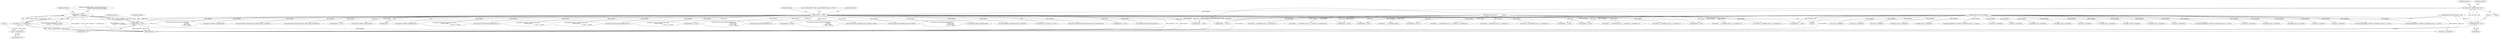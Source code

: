 digraph "0_Android_aeea52da00d210587fb3ed895de3d5f2e0264c88_4@API" {
"1001287" [label="(Call,pCmdData == NULL ||\n                cmdSize != 2 * sizeof(uint32_t))"];
"1001288" [label="(Call,pCmdData == NULL)"];
"1000112" [label="(MethodParameterIn,void *pCmdData)"];
"1000152" [label="(Call,pContext == NULL)"];
"1000117" [label="(Call,* pContext = (EffectContext *) self)"];
"1000119" [label="(Call,(EffectContext *) self)"];
"1000109" [label="(MethodParameterIn,effect_handle_t  self)"];
"1001291" [label="(Call,cmdSize != 2 * sizeof(uint32_t))"];
"1000111" [label="(MethodParameterIn,uint32_t            cmdSize)"];
"1001293" [label="(Call,2 * sizeof(uint32_t))"];
"1001144" [label="(Call,(int32_t *)pCmdData)"];
"1001245" [label="(Call,(int32_t *)pCmdData)"];
"1000632" [label="(Call,cmdSize < (sizeof(effect_param_t) + sizeof(int32_t)))"];
"1000115" [label="(Block,)"];
"1001162" [label="(Call,android::LvmEffect_enable(pContext))"];
"1000350" [label="(Call,memcpy(pReplyData, pCmdData, sizeof(effect_param_t) + p->psize))"];
"1000267" [label="(Call,android::Effect_setConfig(pContext, (effect_config_t *) pCmdData))"];
"1000665" [label="(Call,memcpy(pReplyData, pCmdData, sizeof(effect_param_t) + p->psize))"];
"1001294" [label="(Literal,2)"];
"1000315" [label="(Call,pCmdData == NULL)"];
"1001289" [label="(Identifier,pCmdData)"];
"1001286" [label="(ControlStructure,if (pCmdData == NULL ||\n                cmdSize != 2 * sizeof(uint32_t)))"];
"1000111" [label="(MethodParameterIn,uint32_t            cmdSize)"];
"1000738" [label="(Call,pCmdData   == NULL)"];
"1001213" [label="(Call,(int32_t *)pCmdData)"];
"1000243" [label="(Call,cmdSize     != sizeof(effect_config_t))"];
"1001075" [label="(Call,(uint32_t *)pCmdData)"];
"1000487" [label="(Call,android::Virtualizer_getParameter(pContext,\n                                                               (void *)p->data,\n                                                               &p->vsize,\n                                                               p->data + voffset))"];
"1001159" [label="(Call,(int32_t *)pCmdData)"];
"1001291" [label="(Call,cmdSize != 2 * sizeof(uint32_t))"];
"1000770" [label="(Call,(effect_param_t *) pCmdData)"];
"1000662" [label="(Call,(effect_param_t *)pCmdData)"];
"1000453" [label="(Call,memcpy(pReplyData, pCmdData, sizeof(effect_param_t) + p->psize))"];
"1000197" [label="(Call,android::BassSetStrength(pContext, 0))"];
"1000152" [label="(Call,pContext == NULL)"];
"1000119" [label="(Call,(EffectContext *) self)"];
"1000384" [label="(Call,android::BassBoost_getParameter(pContext,\n                                                             p->data,\n                                                             &p->vsize,\n                                                             p->data + voffset))"];
"1001299" [label="(Literal,\"\tLVM_ERROR : Effect_command cmdCode Case: \"\n                         \"EFFECT_CMD_SET_VOLUME: ERROR\")"];
"1000297" [label="(Call,android::Effect_setConfig(pContext, &pContext->config))"];
"1001037" [label="(Call,android::Effect_setEnabled(pContext, LVM_TRUE))"];
"1000699" [label="(Call,android::Volume_getParameter(pContext,\n                                                          (void *)p->data,\n                                                          &p->vsize,\n                                                          p->data + voffset))"];
"1000965" [label="(Call,cmdSize    < (sizeof(effect_param_t) + sizeof(int32_t)))"];
"1000901" [label="(Call,pCmdData == NULL)"];
"1001130" [label="(Call,android::LvmEffect_disable(pContext))"];
"1000121" [label="(Identifier,self)"];
"1001230" [label="(Call,(int32_t *)pCmdData)"];
"1000162" [label="(Identifier,cmdCode)"];
"1001293" [label="(Call,2 * sizeof(uint32_t))"];
"1001196" [label="(Call,(int32_t *)pCmdData)"];
"1000450" [label="(Call,(effect_param_t *)pCmdData)"];
"1000930" [label="(Call,(effect_param_t *) pCmdData)"];
"1001063" [label="(Call,android::Effect_setEnabled(pContext, LVM_FALSE))"];
"1000422" [label="(Call,cmdSize < (sizeof(effect_param_t) + sizeof(int32_t)))"];
"1001127" [label="(Call,(int32_t *)pCmdData)"];
"1000818" [label="(Call,cmdSize    > (sizeof(effect_param_t) + sizeof(int32_t) +sizeof(int32_t)))"];
"1000347" [label="(Call,(effect_param_t *)pCmdData)"];
"1000151" [label="(ControlStructure,if (pContext == NULL))"];
"1001364" [label="(Call,android::VolumeSetVolumeLevel(pContext, (int16_t)(maxdB*100)))"];
"1001044" [label="(Call,pReplyData == NULL)"];
"1000217" [label="(Call,android::EqualizerSetPreset(pContext, 0))"];
"1000594" [label="(Call,android::Equalizer_getParameter(pContext,\n                                                             p->data,\n                                                             &p->vsize,\n                                                             p->data + voffset))"];
"1000527" [label="(Call,cmdSize < (sizeof(effect_param_t) + sizeof(int32_t)))"];
"1000157" [label="(Literal,\"\tLVM_ERROR : Effect_command ERROR pContext == NULL\")"];
"1000523" [label="(Call,pCmdData == NULL)"];
"1000276" [label="(Call,pReplyData == NULL)"];
"1001290" [label="(Identifier,NULL)"];
"1000814" [label="(Call,pCmdData   == NULL)"];
"1000290" [label="(Call,android::Effect_getConfig(pContext, (effect_config_t *)pReplyData))"];
"1000167" [label="(Call,pReplyData == NULL)"];
"1000269" [label="(Call,(effect_config_t *) pCmdData)"];
"1000961" [label="(Call,pCmdData   == NULL)"];
"1000232" [label="(Call,android::VolumeSetVolumeLevel(pContext, 0))"];
"1001304" [label="(Identifier,leftVolume)"];
"1000878" [label="(Call,android::Virtualizer_setParameter(pContext,\n (void *)p->data,\n                                                                       p->data + p->psize))"];
"1001295" [label="(Call,sizeof(uint32_t))"];
"1000109" [label="(MethodParameterIn,effect_handle_t  self)"];
"1000118" [label="(Identifier,pContext)"];
"1000319" [label="(Call,cmdSize < (sizeof(effect_param_t) + sizeof(int32_t)))"];
"1000557" [label="(Call,(effect_param_t *)pCmdData)"];
"1000418" [label="(Call,pCmdData == NULL)"];
"1000112" [label="(MethodParameterIn,void *pCmdData)"];
"1000938" [label="(Call,android::Equalizer_setParameter(pContext,\n (void *)p->data,\n                                                                     p->data + p->psize))"];
"1000207" [label="(Call,android::VirtualizerSetStrength(pContext, 0))"];
"1001110" [label="(Call,(int32_t *)pCmdData)"];
"1000560" [label="(Call,memcpy(pReplyData, pCmdData, sizeof(effect_param_t) + p->psize))"];
"1001306" [label="(Call,(uint32_t *)pCmdData)"];
"1000126" [label="(Identifier,pContext)"];
"1000153" [label="(Identifier,pContext)"];
"1000998" [label="(Call,android::Volume_setParameter(pContext,\n (void *)p->data,\n                                                                 p->data + p->psize))"];
"1000117" [label="(Call,* pContext = (EffectContext *) self)"];
"1001313" [label="(Call,(uint32_t *)pCmdData)"];
"1000857" [label="(Call,(effect_param_t *) pCmdData)"];
"1001018" [label="(Call,pReplyData == NULL)"];
"1000742" [label="(Call,cmdSize    != (sizeof(effect_param_t) + sizeof(int32_t) +sizeof(int16_t)))"];
"1001292" [label="(Identifier,cmdSize)"];
"1000829" [label="(Call,cmdSize    < (sizeof(effect_param_t) + sizeof(int32_t) +sizeof(int16_t)))"];
"1001288" [label="(Call,pCmdData == NULL)"];
"1000905" [label="(Call,cmdSize < (sizeof(effect_param_t) + sizeof(int32_t)))"];
"1000990" [label="(Call,(effect_param_t *) pCmdData)"];
"1001424" [label="(MethodReturn,int)"];
"1001248" [label="(Call,android::LvmEffect_enable(pContext))"];
"1000154" [label="(Identifier,NULL)"];
"1001216" [label="(Call,android::LvmEffect_disable(pContext))"];
"1000791" [label="(Call,android::BassBoost_setParameter(pContext,\n (void *)p->data,\n                                                                    p->data + p->psize))"];
"1001287" [label="(Call,pCmdData == NULL ||\n                cmdSize != 2 * sizeof(uint32_t))"];
"1000628" [label="(Call,pCmdData == NULL)"];
"1000239" [label="(Call,pCmdData    == NULL)"];
"1001287" -> "1001286"  [label="AST: "];
"1001287" -> "1001288"  [label="CFG: "];
"1001287" -> "1001291"  [label="CFG: "];
"1001288" -> "1001287"  [label="AST: "];
"1001291" -> "1001287"  [label="AST: "];
"1001299" -> "1001287"  [label="CFG: "];
"1001304" -> "1001287"  [label="CFG: "];
"1001287" -> "1001424"  [label="DDG: pCmdData == NULL"];
"1001287" -> "1001424"  [label="DDG: pCmdData == NULL ||\n                cmdSize != 2 * sizeof(uint32_t)"];
"1001287" -> "1001424"  [label="DDG: cmdSize != 2 * sizeof(uint32_t)"];
"1001288" -> "1001287"  [label="DDG: pCmdData"];
"1001288" -> "1001287"  [label="DDG: NULL"];
"1001291" -> "1001287"  [label="DDG: cmdSize"];
"1001291" -> "1001287"  [label="DDG: 2 * sizeof(uint32_t)"];
"1001288" -> "1001290"  [label="CFG: "];
"1001289" -> "1001288"  [label="AST: "];
"1001290" -> "1001288"  [label="AST: "];
"1001292" -> "1001288"  [label="CFG: "];
"1001288" -> "1001424"  [label="DDG: NULL"];
"1001288" -> "1001424"  [label="DDG: pCmdData"];
"1000112" -> "1001288"  [label="DDG: pCmdData"];
"1000152" -> "1001288"  [label="DDG: NULL"];
"1001288" -> "1001306"  [label="DDG: pCmdData"];
"1000112" -> "1000108"  [label="AST: "];
"1000112" -> "1001424"  [label="DDG: pCmdData"];
"1000112" -> "1000239"  [label="DDG: pCmdData"];
"1000112" -> "1000269"  [label="DDG: pCmdData"];
"1000112" -> "1000315"  [label="DDG: pCmdData"];
"1000112" -> "1000347"  [label="DDG: pCmdData"];
"1000112" -> "1000350"  [label="DDG: pCmdData"];
"1000112" -> "1000418"  [label="DDG: pCmdData"];
"1000112" -> "1000450"  [label="DDG: pCmdData"];
"1000112" -> "1000453"  [label="DDG: pCmdData"];
"1000112" -> "1000523"  [label="DDG: pCmdData"];
"1000112" -> "1000557"  [label="DDG: pCmdData"];
"1000112" -> "1000560"  [label="DDG: pCmdData"];
"1000112" -> "1000628"  [label="DDG: pCmdData"];
"1000112" -> "1000662"  [label="DDG: pCmdData"];
"1000112" -> "1000665"  [label="DDG: pCmdData"];
"1000112" -> "1000738"  [label="DDG: pCmdData"];
"1000112" -> "1000770"  [label="DDG: pCmdData"];
"1000112" -> "1000814"  [label="DDG: pCmdData"];
"1000112" -> "1000857"  [label="DDG: pCmdData"];
"1000112" -> "1000901"  [label="DDG: pCmdData"];
"1000112" -> "1000930"  [label="DDG: pCmdData"];
"1000112" -> "1000961"  [label="DDG: pCmdData"];
"1000112" -> "1000990"  [label="DDG: pCmdData"];
"1000112" -> "1001075"  [label="DDG: pCmdData"];
"1000112" -> "1001110"  [label="DDG: pCmdData"];
"1000112" -> "1001127"  [label="DDG: pCmdData"];
"1000112" -> "1001144"  [label="DDG: pCmdData"];
"1000112" -> "1001159"  [label="DDG: pCmdData"];
"1000112" -> "1001196"  [label="DDG: pCmdData"];
"1000112" -> "1001213"  [label="DDG: pCmdData"];
"1000112" -> "1001230"  [label="DDG: pCmdData"];
"1000112" -> "1001245"  [label="DDG: pCmdData"];
"1000112" -> "1001306"  [label="DDG: pCmdData"];
"1000112" -> "1001313"  [label="DDG: pCmdData"];
"1000152" -> "1000151"  [label="AST: "];
"1000152" -> "1000154"  [label="CFG: "];
"1000153" -> "1000152"  [label="AST: "];
"1000154" -> "1000152"  [label="AST: "];
"1000157" -> "1000152"  [label="CFG: "];
"1000162" -> "1000152"  [label="CFG: "];
"1000152" -> "1001424"  [label="DDG: pContext == NULL"];
"1000152" -> "1001424"  [label="DDG: pContext"];
"1000152" -> "1001424"  [label="DDG: NULL"];
"1000117" -> "1000152"  [label="DDG: pContext"];
"1000152" -> "1000167"  [label="DDG: NULL"];
"1000152" -> "1000197"  [label="DDG: pContext"];
"1000152" -> "1000207"  [label="DDG: pContext"];
"1000152" -> "1000217"  [label="DDG: pContext"];
"1000152" -> "1000232"  [label="DDG: pContext"];
"1000152" -> "1000239"  [label="DDG: NULL"];
"1000152" -> "1000267"  [label="DDG: pContext"];
"1000152" -> "1000276"  [label="DDG: NULL"];
"1000152" -> "1000290"  [label="DDG: pContext"];
"1000152" -> "1000297"  [label="DDG: pContext"];
"1000152" -> "1000315"  [label="DDG: NULL"];
"1000152" -> "1000384"  [label="DDG: pContext"];
"1000152" -> "1000418"  [label="DDG: NULL"];
"1000152" -> "1000487"  [label="DDG: pContext"];
"1000152" -> "1000523"  [label="DDG: NULL"];
"1000152" -> "1000594"  [label="DDG: pContext"];
"1000152" -> "1000628"  [label="DDG: NULL"];
"1000152" -> "1000699"  [label="DDG: pContext"];
"1000152" -> "1000738"  [label="DDG: NULL"];
"1000152" -> "1000791"  [label="DDG: pContext"];
"1000152" -> "1000814"  [label="DDG: NULL"];
"1000152" -> "1000878"  [label="DDG: pContext"];
"1000152" -> "1000901"  [label="DDG: NULL"];
"1000152" -> "1000938"  [label="DDG: pContext"];
"1000152" -> "1000961"  [label="DDG: NULL"];
"1000152" -> "1000998"  [label="DDG: pContext"];
"1000152" -> "1001018"  [label="DDG: NULL"];
"1000152" -> "1001037"  [label="DDG: pContext"];
"1000152" -> "1001044"  [label="DDG: NULL"];
"1000152" -> "1001063"  [label="DDG: pContext"];
"1000152" -> "1001130"  [label="DDG: pContext"];
"1000152" -> "1001162"  [label="DDG: pContext"];
"1000152" -> "1001216"  [label="DDG: pContext"];
"1000152" -> "1001248"  [label="DDG: pContext"];
"1000152" -> "1001364"  [label="DDG: pContext"];
"1000117" -> "1000115"  [label="AST: "];
"1000117" -> "1000119"  [label="CFG: "];
"1000118" -> "1000117"  [label="AST: "];
"1000119" -> "1000117"  [label="AST: "];
"1000126" -> "1000117"  [label="CFG: "];
"1000117" -> "1001424"  [label="DDG: (EffectContext *) self"];
"1000119" -> "1000117"  [label="DDG: self"];
"1000119" -> "1000121"  [label="CFG: "];
"1000120" -> "1000119"  [label="AST: "];
"1000121" -> "1000119"  [label="AST: "];
"1000119" -> "1001424"  [label="DDG: self"];
"1000109" -> "1000119"  [label="DDG: self"];
"1000109" -> "1000108"  [label="AST: "];
"1000109" -> "1001424"  [label="DDG: self"];
"1001291" -> "1001293"  [label="CFG: "];
"1001292" -> "1001291"  [label="AST: "];
"1001293" -> "1001291"  [label="AST: "];
"1001291" -> "1001424"  [label="DDG: 2 * sizeof(uint32_t)"];
"1001291" -> "1001424"  [label="DDG: cmdSize"];
"1000111" -> "1001291"  [label="DDG: cmdSize"];
"1001293" -> "1001291"  [label="DDG: 2"];
"1000111" -> "1000108"  [label="AST: "];
"1000111" -> "1001424"  [label="DDG: cmdSize"];
"1000111" -> "1000243"  [label="DDG: cmdSize"];
"1000111" -> "1000319"  [label="DDG: cmdSize"];
"1000111" -> "1000422"  [label="DDG: cmdSize"];
"1000111" -> "1000527"  [label="DDG: cmdSize"];
"1000111" -> "1000632"  [label="DDG: cmdSize"];
"1000111" -> "1000742"  [label="DDG: cmdSize"];
"1000111" -> "1000818"  [label="DDG: cmdSize"];
"1000111" -> "1000829"  [label="DDG: cmdSize"];
"1000111" -> "1000905"  [label="DDG: cmdSize"];
"1000111" -> "1000965"  [label="DDG: cmdSize"];
"1001293" -> "1001295"  [label="CFG: "];
"1001294" -> "1001293"  [label="AST: "];
"1001295" -> "1001293"  [label="AST: "];
}
